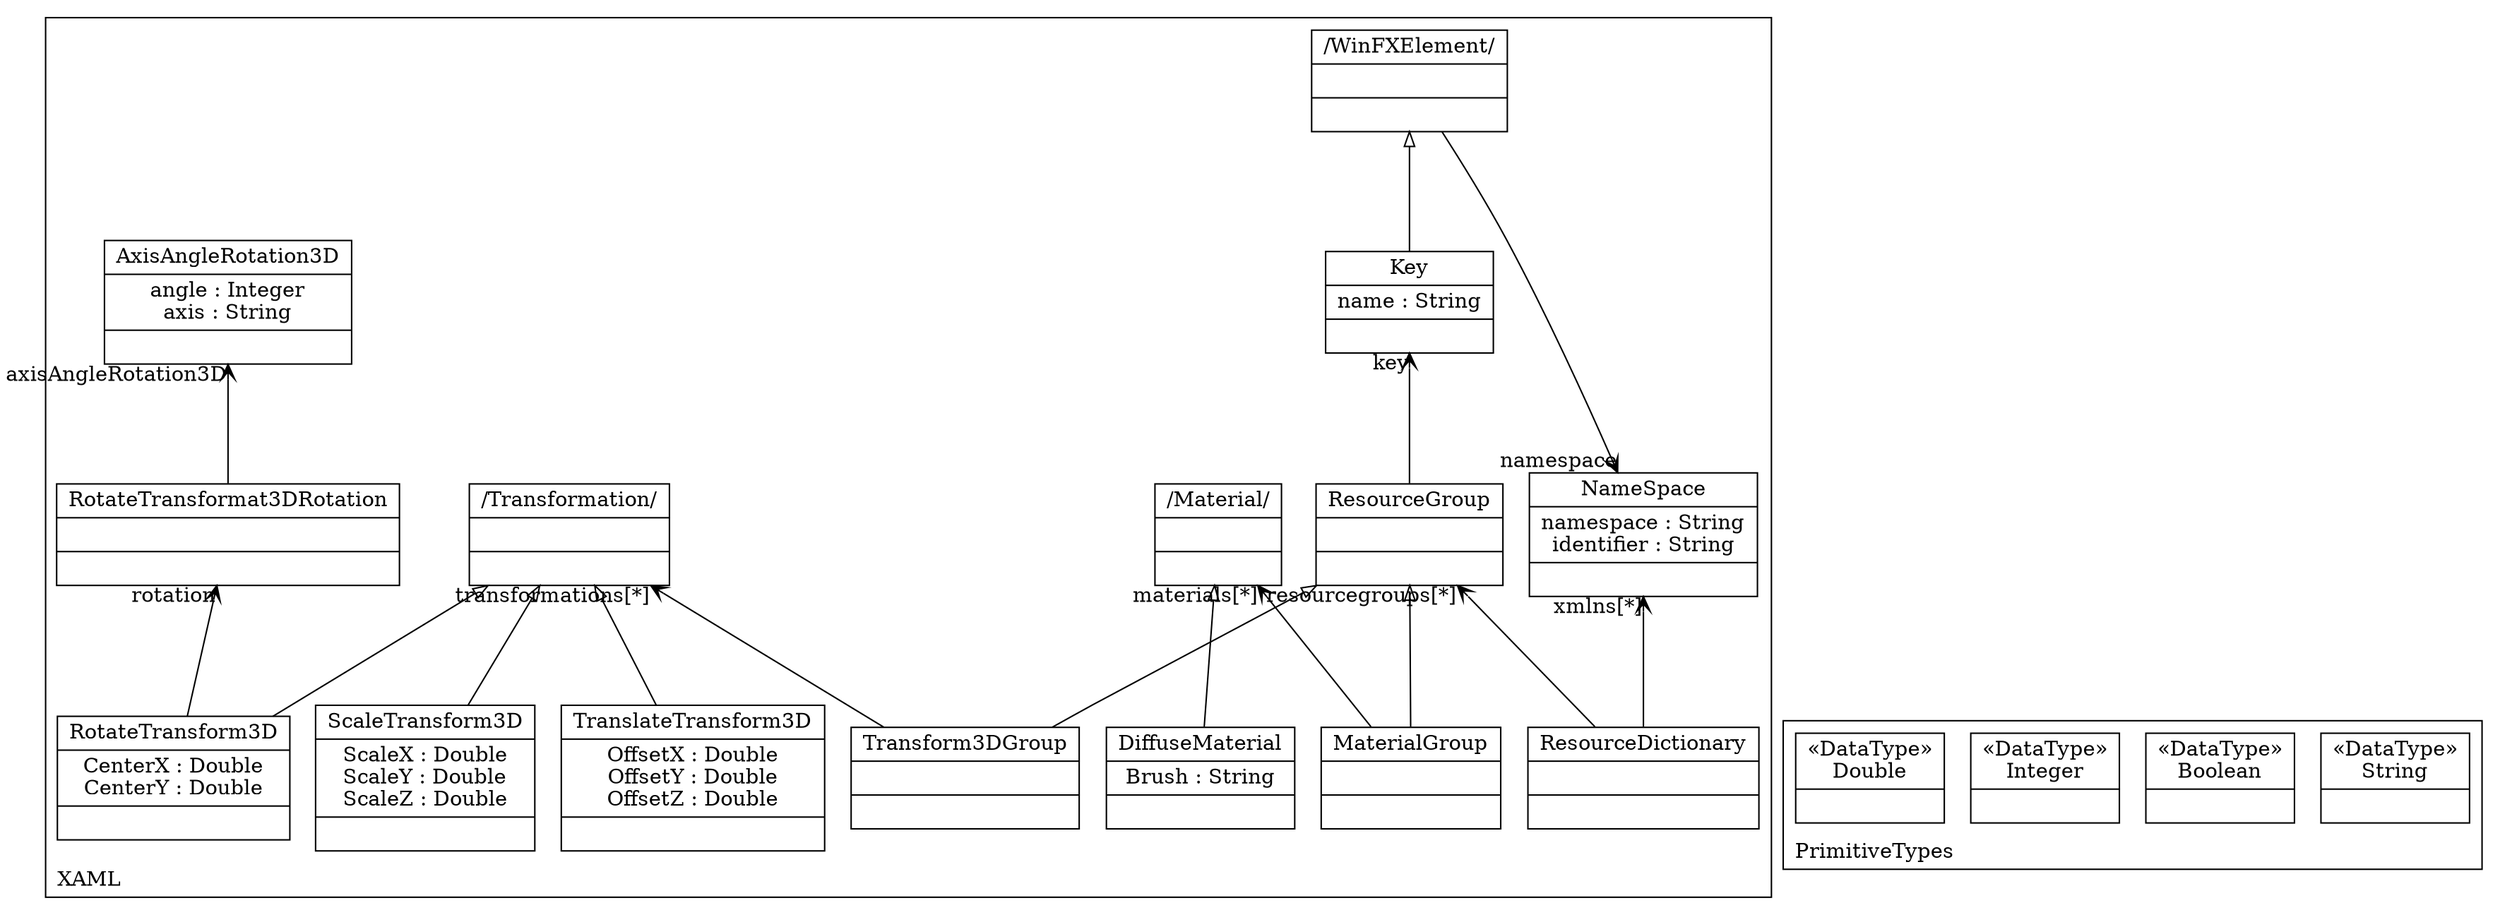 digraph "KM3 Model in DOT" {
graph[rankdir=BT,labeljust=l,labelloc=t,nodeSep=0.75,compound=true];
 subgraph "cluster_XAML"{
labelloc=t
color=black
label=XAML
 node[shape=record];
Transformation[label="{/Transformation/| | }"]
;
 node[shape=record];
WinFXElement[label="{/WinFXElement/| | }"]
 WinFXElement->NameSpace[arrowhead=vee,arrowtail=none,headlabel="namespace",group=NameSpace,minlen=2,constraint=false,]
;
 node[shape=record];
NameSpace[label="{NameSpace|namespace : String\nidentifier : String| }"]
;
 node[shape=record];
ResourceGroup[label="{ResourceGroup| | }"]
 ResourceGroup->Key[arrowhead=vee,arrowtail=diamond,headlabel="key",group=Key,minlen=2,constraint=true,]
;
 node[shape=record];
Material[label="{/Material/| | }"]
;
 node[shape=record];
Key[label="{Key|name : String| }"]
 Key->WinFXElement[arrowhead=onormal,group=WinFXElement,minlen=2,constraint=true,]
;
 node[shape=record];
ResourceDictionary[label="{ResourceDictionary| | }"]
 ResourceDictionary->ResourceGroup[arrowhead=vee,arrowtail=diamond,headlabel="resourcegroups[*]",group=ResourceGroup,minlen=2,constraint=true,]
 ResourceDictionary->NameSpace[arrowhead=vee,arrowtail=diamond,headlabel="xmlns[*]",group=NameSpace,minlen=2,constraint=true,]
;
 node[shape=record];
Transform3DGroup[label="{Transform3DGroup| | }"]
 Transform3DGroup->Transformation[arrowhead=vee,arrowtail=diamond,headlabel="transformations[*]",group=Transformation,minlen=2,constraint=true,]
 Transform3DGroup->ResourceGroup[arrowhead=onormal,group=ResourceGroup,minlen=2,constraint=true,]
;
 node[shape=record];
MaterialGroup[label="{MaterialGroup| | }"]
 MaterialGroup->Material[arrowhead=vee,arrowtail=diamond,headlabel="materials[*]",group=Material,minlen=2,constraint=true,]
 MaterialGroup->ResourceGroup[arrowhead=onormal,group=ResourceGroup,minlen=2,constraint=true,]
;
 node[shape=record];
DiffuseMaterial[label="{DiffuseMaterial|Brush : String| }"]
 DiffuseMaterial->Material[arrowhead=onormal,group=Material,minlen=2,constraint=true,]
;
 node[shape=record];
TranslateTransform3D[label="{TranslateTransform3D|OffsetX : Double\nOffsetY : Double\nOffsetZ : Double| }"]
 TranslateTransform3D->Transformation[arrowhead=onormal,group=Transformation,minlen=2,constraint=true,]
;
 node[shape=record];
ScaleTransform3D[label="{ScaleTransform3D|ScaleX : Double\nScaleY : Double\nScaleZ : Double| }"]
 ScaleTransform3D->Transformation[arrowhead=onormal,group=Transformation,minlen=2,constraint=true,]
;
 node[shape=record];
RotateTransform3D[label="{RotateTransform3D|CenterX : Double\nCenterY : Double| }"]
 RotateTransform3D->RotateTransformat3DRotation[arrowhead=vee,arrowtail=diamond,headlabel="rotation",group=RotateTransformat3DRotation,minlen=2,constraint=true,]
 RotateTransform3D->Transformation[arrowhead=onormal,group=Transformation,minlen=2,constraint=true,]
;
 node[shape=record];
RotateTransformat3DRotation[label="{RotateTransformat3DRotation| | }"]
 RotateTransformat3DRotation->AxisAngleRotation3D[arrowhead=vee,arrowtail=diamond,headlabel="axisAngleRotation3D",group=AxisAngleRotation3D,minlen=2,constraint=true,]
;
 node[shape=record];
AxisAngleRotation3D[label="{AxisAngleRotation3D|angle : Integer\naxis : String| }"]
;

} subgraph "cluster_PrimitiveTypes"{
labelloc=t
color=black
label=PrimitiveTypes
 node[shape=record];
String[label="{&#171;DataType&#187;\nString|}"]
;
 node[shape=record];
Boolean[label="{&#171;DataType&#187;\nBoolean|}"]
;
 node[shape=record];
Integer[label="{&#171;DataType&#187;\nInteger|}"]
;
 node[shape=record];
Double[label="{&#171;DataType&#187;\nDouble|}"]
;

}
}